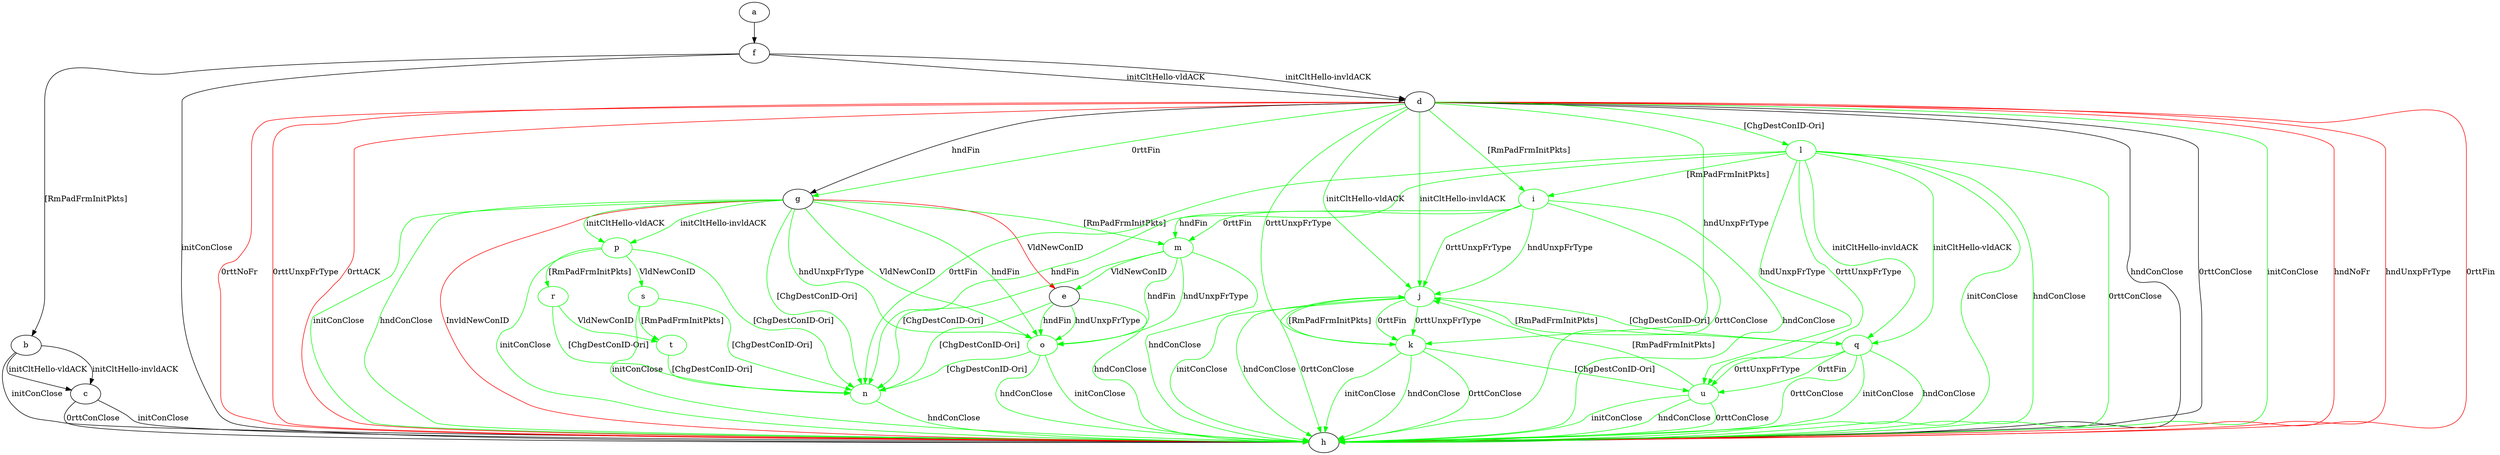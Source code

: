 digraph "" {
	a -> f	[key=0];
	b -> c	[key=0,
		label="initCltHello-vldACK "];
	b -> c	[key=1,
		label="initCltHello-invldACK "];
	b -> h	[key=0,
		label="initConClose "];
	c -> h	[key=0,
		label="initConClose "];
	c -> h	[key=1,
		label="0rttConClose "];
	d -> g	[key=0,
		label="hndFin "];
	d -> g	[key=1,
		color=green,
		label="0rttFin "];
	d -> h	[key=0,
		label="hndConClose "];
	d -> h	[key=1,
		label="0rttConClose "];
	d -> h	[key=2,
		color=green,
		label="initConClose "];
	d -> h	[key=3,
		color=red,
		label="hndNoFr "];
	d -> h	[key=4,
		color=red,
		label="hndUnxpFrType "];
	d -> h	[key=5,
		color=red,
		label="0rttFin "];
	d -> h	[key=6,
		color=red,
		label="0rttNoFr "];
	d -> h	[key=7,
		color=red,
		label="0rttUnxpFrType "];
	d -> h	[key=8,
		color=red,
		label="0rttACK "];
	i	[color=green];
	d -> i	[key=0,
		color=green,
		label="[RmPadFrmInitPkts] "];
	j	[color=green];
	d -> j	[key=0,
		color=green,
		label="initCltHello-vldACK "];
	d -> j	[key=1,
		color=green,
		label="initCltHello-invldACK "];
	k	[color=green];
	d -> k	[key=0,
		color=green,
		label="hndUnxpFrType "];
	d -> k	[key=1,
		color=green,
		label="0rttUnxpFrType "];
	l	[color=green];
	d -> l	[key=0,
		color=green,
		label="[ChgDestConID-Ori] "];
	e -> h	[key=0,
		color=green,
		label="hndConClose "];
	n	[color=green];
	e -> n	[key=0,
		color=green,
		label="[ChgDestConID-Ori] "];
	o	[color=green];
	e -> o	[key=0,
		color=green,
		label="hndFin "];
	e -> o	[key=1,
		color=green,
		label="hndUnxpFrType "];
	f -> b	[key=0,
		label="[RmPadFrmInitPkts] "];
	f -> d	[key=0,
		label="initCltHello-vldACK "];
	f -> d	[key=1,
		label="initCltHello-invldACK "];
	f -> h	[key=0,
		label="initConClose "];
	g -> e	[key=0,
		color=red,
		label="VldNewConID "];
	g -> h	[key=0,
		color=green,
		label="initConClose "];
	g -> h	[key=1,
		color=green,
		label="hndConClose "];
	g -> h	[key=2,
		color=red,
		label="InvldNewConID "];
	m	[color=green];
	g -> m	[key=0,
		color=green,
		label="[RmPadFrmInitPkts] "];
	g -> n	[key=0,
		color=green,
		label="[ChgDestConID-Ori] "];
	g -> o	[key=0,
		color=green,
		label="hndFin "];
	g -> o	[key=1,
		color=green,
		label="hndUnxpFrType "];
	g -> o	[key=2,
		color=green,
		label="VldNewConID "];
	p	[color=green];
	g -> p	[key=0,
		color=green,
		label="initCltHello-vldACK "];
	g -> p	[key=1,
		color=green,
		label="initCltHello-invldACK "];
	i -> h	[key=0,
		color=green,
		label="hndConClose "];
	i -> h	[key=1,
		color=green,
		label="0rttConClose "];
	i -> j	[key=0,
		color=green,
		label="hndUnxpFrType "];
	i -> j	[key=1,
		color=green,
		label="0rttUnxpFrType "];
	i -> m	[key=0,
		color=green,
		label="hndFin "];
	i -> m	[key=1,
		color=green,
		label="0rttFin "];
	j -> h	[key=0,
		color=green,
		label="initConClose "];
	j -> h	[key=1,
		color=green,
		label="hndConClose "];
	j -> h	[key=2,
		color=green,
		label="0rttConClose "];
	j -> k	[key=0,
		color=green,
		label="0rttFin "];
	j -> k	[key=1,
		color=green,
		label="0rttUnxpFrType "];
	q	[color=green];
	j -> q	[key=0,
		color=green,
		label="[ChgDestConID-Ori] "];
	k -> h	[key=0,
		color=green,
		label="initConClose "];
	k -> h	[key=1,
		color=green,
		label="hndConClose "];
	k -> h	[key=2,
		color=green,
		label="0rttConClose "];
	k -> j	[key=0,
		color=green,
		label="[RmPadFrmInitPkts] "];
	u	[color=green];
	k -> u	[key=0,
		color=green,
		label="[ChgDestConID-Ori] "];
	l -> h	[key=0,
		color=green,
		label="initConClose "];
	l -> h	[key=1,
		color=green,
		label="hndConClose "];
	l -> h	[key=2,
		color=green,
		label="0rttConClose "];
	l -> i	[key=0,
		color=green,
		label="[RmPadFrmInitPkts] "];
	l -> n	[key=0,
		color=green,
		label="hndFin "];
	l -> n	[key=1,
		color=green,
		label="0rttFin "];
	l -> q	[key=0,
		color=green,
		label="initCltHello-vldACK "];
	l -> q	[key=1,
		color=green,
		label="initCltHello-invldACK "];
	l -> u	[key=0,
		color=green,
		label="hndUnxpFrType "];
	l -> u	[key=1,
		color=green,
		label="0rttUnxpFrType "];
	m -> e	[key=0,
		color=green,
		label="VldNewConID "];
	m -> h	[key=0,
		color=green,
		label="hndConClose "];
	m -> n	[key=0,
		color=green,
		label="[ChgDestConID-Ori] "];
	m -> o	[key=0,
		color=green,
		label="hndFin "];
	m -> o	[key=1,
		color=green,
		label="hndUnxpFrType "];
	n -> h	[key=0,
		color=green,
		label="hndConClose "];
	o -> h	[key=0,
		color=green,
		label="initConClose "];
	o -> h	[key=1,
		color=green,
		label="hndConClose "];
	o -> n	[key=0,
		color=green,
		label="[ChgDestConID-Ori] "];
	p -> h	[key=0,
		color=green,
		label="initConClose "];
	p -> n	[key=0,
		color=green,
		label="[ChgDestConID-Ori] "];
	r	[color=green];
	p -> r	[key=0,
		color=green,
		label="[RmPadFrmInitPkts] "];
	s	[color=green];
	p -> s	[key=0,
		color=green,
		label="VldNewConID "];
	q -> h	[key=0,
		color=green,
		label="initConClose "];
	q -> h	[key=1,
		color=green,
		label="hndConClose "];
	q -> h	[key=2,
		color=green,
		label="0rttConClose "];
	q -> j	[key=0,
		color=green,
		label="[RmPadFrmInitPkts] "];
	q -> u	[key=0,
		color=green,
		label="0rttFin "];
	q -> u	[key=1,
		color=green,
		label="0rttUnxpFrType "];
	r -> n	[key=0,
		color=green,
		label="[ChgDestConID-Ori] "];
	t	[color=green];
	r -> t	[key=0,
		color=green,
		label="VldNewConID "];
	s -> h	[key=0,
		color=green,
		label="initConClose "];
	s -> n	[key=0,
		color=green,
		label="[ChgDestConID-Ori] "];
	s -> t	[key=0,
		color=green,
		label="[RmPadFrmInitPkts] "];
	t -> n	[key=0,
		color=green,
		label="[ChgDestConID-Ori] "];
	u -> h	[key=0,
		color=green,
		label="initConClose "];
	u -> h	[key=1,
		color=green,
		label="hndConClose "];
	u -> h	[key=2,
		color=green,
		label="0rttConClose "];
	u -> j	[key=0,
		color=green,
		label="[RmPadFrmInitPkts] "];
}
